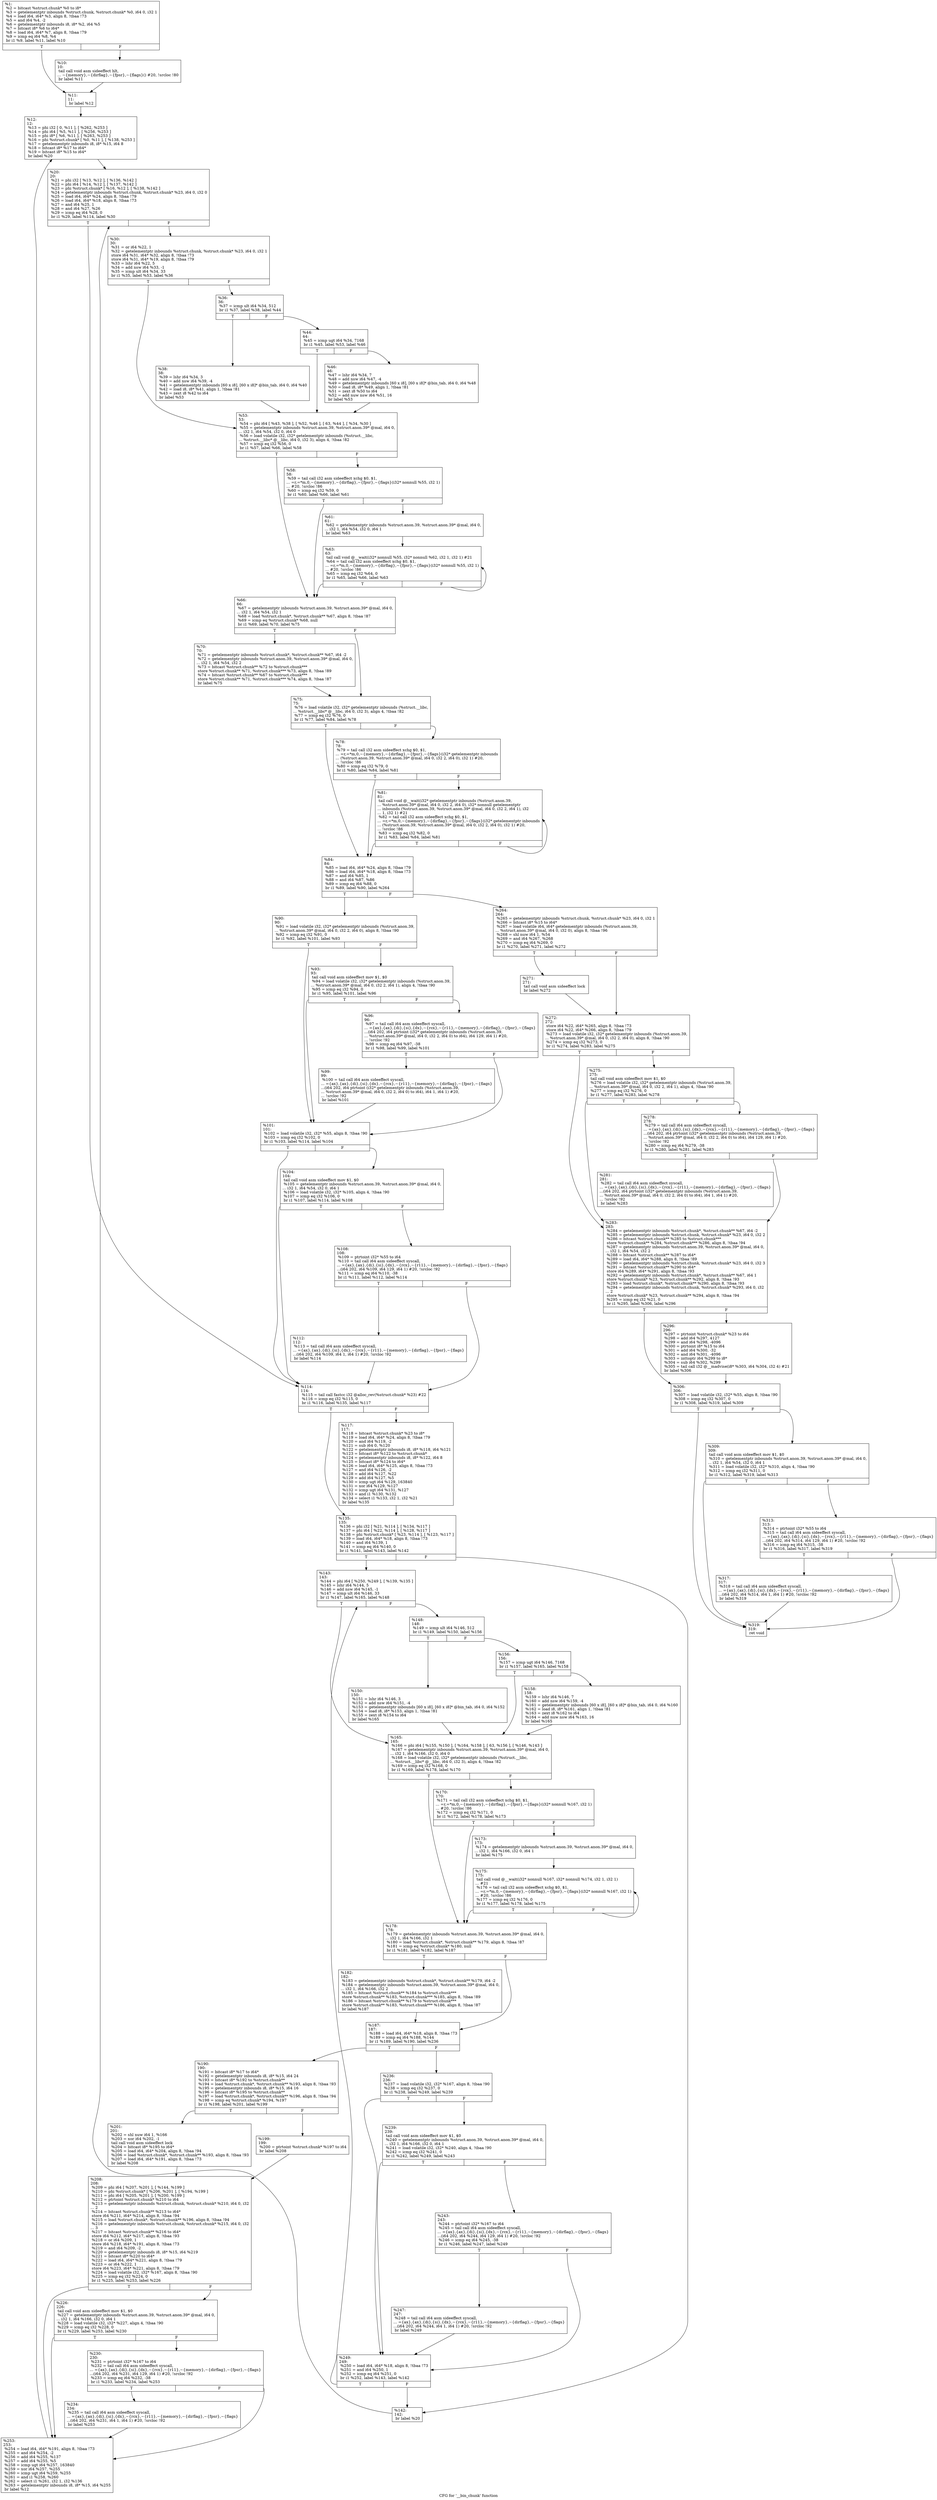 digraph "CFG for '__bin_chunk' function" {
	label="CFG for '__bin_chunk' function";

	Node0x2290db0 [shape=record,label="{%1:\l  %2 = bitcast %struct.chunk* %0 to i8*\l  %3 = getelementptr inbounds %struct.chunk, %struct.chunk* %0, i64 0, i32 1\l  %4 = load i64, i64* %3, align 8, !tbaa !73\l  %5 = and i64 %4, -2\l  %6 = getelementptr inbounds i8, i8* %2, i64 %5\l  %7 = bitcast i8* %6 to i64*\l  %8 = load i64, i64* %7, align 8, !tbaa !79\l  %9 = icmp eq i64 %8, %4\l  br i1 %9, label %11, label %10\l|{<s0>T|<s1>F}}"];
	Node0x2290db0:s0 -> Node0x2291090;
	Node0x2290db0:s1 -> Node0x2291040;
	Node0x2291040 [shape=record,label="{%10:\l10:                                               \l  tail call void asm sideeffect hlt,\l... ~\{memory\},~\{dirflag\},~\{fpsr\},~\{flags\}() #20, !srcloc !80\l  br label %11\l}"];
	Node0x2291040 -> Node0x2291090;
	Node0x2291090 [shape=record,label="{%11:\l11:                                               \l  br label %12\l}"];
	Node0x2291090 -> Node0x22910e0;
	Node0x22910e0 [shape=record,label="{%12:\l12:                                               \l  %13 = phi i32 [ 0, %11 ], [ %262, %253 ]\l  %14 = phi i64 [ %5, %11 ], [ %256, %253 ]\l  %15 = phi i8* [ %6, %11 ], [ %263, %253 ]\l  %16 = phi %struct.chunk* [ %0, %11 ], [ %138, %253 ]\l  %17 = getelementptr inbounds i8, i8* %15, i64 8\l  %18 = bitcast i8* %17 to i64*\l  %19 = bitcast i8* %15 to i64*\l  br label %20\l}"];
	Node0x22910e0 -> Node0x2291130;
	Node0x2291130 [shape=record,label="{%20:\l20:                                               \l  %21 = phi i32 [ %13, %12 ], [ %136, %142 ]\l  %22 = phi i64 [ %14, %12 ], [ %137, %142 ]\l  %23 = phi %struct.chunk* [ %16, %12 ], [ %138, %142 ]\l  %24 = getelementptr inbounds %struct.chunk, %struct.chunk* %23, i64 0, i32 0\l  %25 = load i64, i64* %24, align 8, !tbaa !79\l  %26 = load i64, i64* %18, align 8, !tbaa !73\l  %27 = and i64 %25, 1\l  %28 = and i64 %27, %26\l  %29 = icmp eq i64 %28, 0\l  br i1 %29, label %114, label %30\l|{<s0>T|<s1>F}}"];
	Node0x2291130:s0 -> Node0x22918b0;
	Node0x2291130:s1 -> Node0x2291180;
	Node0x2291180 [shape=record,label="{%30:\l30:                                               \l  %31 = or i64 %22, 1\l  %32 = getelementptr inbounds %struct.chunk, %struct.chunk* %23, i64 0, i32 1\l  store i64 %31, i64* %32, align 8, !tbaa !73\l  store i64 %31, i64* %19, align 8, !tbaa !79\l  %33 = lshr i64 %22, 5\l  %34 = add nsw i64 %33, -1\l  %35 = icmp ult i64 %34, 33\l  br i1 %35, label %53, label %36\l|{<s0>T|<s1>F}}"];
	Node0x2291180:s0 -> Node0x2291310;
	Node0x2291180:s1 -> Node0x22911d0;
	Node0x22911d0 [shape=record,label="{%36:\l36:                                               \l  %37 = icmp ult i64 %34, 512\l  br i1 %37, label %38, label %44\l|{<s0>T|<s1>F}}"];
	Node0x22911d0:s0 -> Node0x2291220;
	Node0x22911d0:s1 -> Node0x2291270;
	Node0x2291220 [shape=record,label="{%38:\l38:                                               \l  %39 = lshr i64 %34, 3\l  %40 = add nsw i64 %39, -4\l  %41 = getelementptr inbounds [60 x i8], [60 x i8]* @bin_tab, i64 0, i64 %40\l  %42 = load i8, i8* %41, align 1, !tbaa !81\l  %43 = zext i8 %42 to i64\l  br label %53\l}"];
	Node0x2291220 -> Node0x2291310;
	Node0x2291270 [shape=record,label="{%44:\l44:                                               \l  %45 = icmp ugt i64 %34, 7168\l  br i1 %45, label %53, label %46\l|{<s0>T|<s1>F}}"];
	Node0x2291270:s0 -> Node0x2291310;
	Node0x2291270:s1 -> Node0x22912c0;
	Node0x22912c0 [shape=record,label="{%46:\l46:                                               \l  %47 = lshr i64 %34, 7\l  %48 = add nsw i64 %47, -4\l  %49 = getelementptr inbounds [60 x i8], [60 x i8]* @bin_tab, i64 0, i64 %48\l  %50 = load i8, i8* %49, align 1, !tbaa !81\l  %51 = zext i8 %50 to i64\l  %52 = add nuw nsw i64 %51, 16\l  br label %53\l}"];
	Node0x22912c0 -> Node0x2291310;
	Node0x2291310 [shape=record,label="{%53:\l53:                                               \l  %54 = phi i64 [ %43, %38 ], [ %52, %46 ], [ 63, %44 ], [ %34, %30 ]\l  %55 = getelementptr inbounds %struct.anon.39, %struct.anon.39* @mal, i64 0,\l... i32 1, i64 %54, i32 0, i64 0\l  %56 = load volatile i32, i32* getelementptr inbounds (%struct.__libc,\l... %struct.__libc* @__libc, i64 0, i32 3), align 4, !tbaa !82\l  %57 = icmp eq i32 %56, 0\l  br i1 %57, label %66, label %58\l|{<s0>T|<s1>F}}"];
	Node0x2291310:s0 -> Node0x2291450;
	Node0x2291310:s1 -> Node0x2291360;
	Node0x2291360 [shape=record,label="{%58:\l58:                                               \l  %59 = tail call i32 asm sideeffect xchg $0, $1,\l... =r,=*m,0,~\{memory\},~\{dirflag\},~\{fpsr\},~\{flags\}(i32* nonnull %55, i32 1)\l... #20, !srcloc !86\l  %60 = icmp eq i32 %59, 0\l  br i1 %60, label %66, label %61\l|{<s0>T|<s1>F}}"];
	Node0x2291360:s0 -> Node0x2291450;
	Node0x2291360:s1 -> Node0x22913b0;
	Node0x22913b0 [shape=record,label="{%61:\l61:                                               \l  %62 = getelementptr inbounds %struct.anon.39, %struct.anon.39* @mal, i64 0,\l... i32 1, i64 %54, i32 0, i64 1\l  br label %63\l}"];
	Node0x22913b0 -> Node0x2291400;
	Node0x2291400 [shape=record,label="{%63:\l63:                                               \l  tail call void @__wait(i32* nonnull %55, i32* nonnull %62, i32 1, i32 1) #21\l  %64 = tail call i32 asm sideeffect xchg $0, $1,\l... =r,=*m,0,~\{memory\},~\{dirflag\},~\{fpsr\},~\{flags\}(i32* nonnull %55, i32 1)\l... #20, !srcloc !86\l  %65 = icmp eq i32 %64, 0\l  br i1 %65, label %66, label %63\l|{<s0>T|<s1>F}}"];
	Node0x2291400:s0 -> Node0x2291450;
	Node0x2291400:s1 -> Node0x2291400;
	Node0x2291450 [shape=record,label="{%66:\l66:                                               \l  %67 = getelementptr inbounds %struct.anon.39, %struct.anon.39* @mal, i64 0,\l... i32 1, i64 %54, i32 1\l  %68 = load %struct.chunk*, %struct.chunk** %67, align 8, !tbaa !87\l  %69 = icmp eq %struct.chunk* %68, null\l  br i1 %69, label %70, label %75\l|{<s0>T|<s1>F}}"];
	Node0x2291450:s0 -> Node0x22914a0;
	Node0x2291450:s1 -> Node0x22914f0;
	Node0x22914a0 [shape=record,label="{%70:\l70:                                               \l  %71 = getelementptr inbounds %struct.chunk*, %struct.chunk** %67, i64 -2\l  %72 = getelementptr inbounds %struct.anon.39, %struct.anon.39* @mal, i64 0,\l... i32 1, i64 %54, i32 2\l  %73 = bitcast %struct.chunk** %72 to %struct.chunk***\l  store %struct.chunk** %71, %struct.chunk*** %73, align 8, !tbaa !89\l  %74 = bitcast %struct.chunk** %67 to %struct.chunk***\l  store %struct.chunk** %71, %struct.chunk*** %74, align 8, !tbaa !87\l  br label %75\l}"];
	Node0x22914a0 -> Node0x22914f0;
	Node0x22914f0 [shape=record,label="{%75:\l75:                                               \l  %76 = load volatile i32, i32* getelementptr inbounds (%struct.__libc,\l... %struct.__libc* @__libc, i64 0, i32 3), align 4, !tbaa !82\l  %77 = icmp eq i32 %76, 0\l  br i1 %77, label %84, label %78\l|{<s0>T|<s1>F}}"];
	Node0x22914f0:s0 -> Node0x22915e0;
	Node0x22914f0:s1 -> Node0x2291540;
	Node0x2291540 [shape=record,label="{%78:\l78:                                               \l  %79 = tail call i32 asm sideeffect xchg $0, $1,\l... =r,=*m,0,~\{memory\},~\{dirflag\},~\{fpsr\},~\{flags\}(i32* getelementptr inbounds\l... (%struct.anon.39, %struct.anon.39* @mal, i64 0, i32 2, i64 0), i32 1) #20,\l... !srcloc !86\l  %80 = icmp eq i32 %79, 0\l  br i1 %80, label %84, label %81\l|{<s0>T|<s1>F}}"];
	Node0x2291540:s0 -> Node0x22915e0;
	Node0x2291540:s1 -> Node0x2291590;
	Node0x2291590 [shape=record,label="{%81:\l81:                                               \l  tail call void @__wait(i32* getelementptr inbounds (%struct.anon.39,\l... %struct.anon.39* @mal, i64 0, i32 2, i64 0), i32* nonnull getelementptr\l... inbounds (%struct.anon.39, %struct.anon.39* @mal, i64 0, i32 2, i64 1), i32\l... 1, i32 1) #21\l  %82 = tail call i32 asm sideeffect xchg $0, $1,\l... =r,=*m,0,~\{memory\},~\{dirflag\},~\{fpsr\},~\{flags\}(i32* getelementptr inbounds\l... (%struct.anon.39, %struct.anon.39* @mal, i64 0, i32 2, i64 0), i32 1) #20,\l... !srcloc !86\l  %83 = icmp eq i32 %82, 0\l  br i1 %83, label %84, label %81\l|{<s0>T|<s1>F}}"];
	Node0x2291590:s0 -> Node0x22915e0;
	Node0x2291590:s1 -> Node0x2291590;
	Node0x22915e0 [shape=record,label="{%84:\l84:                                               \l  %85 = load i64, i64* %24, align 8, !tbaa !79\l  %86 = load i64, i64* %18, align 8, !tbaa !73\l  %87 = and i64 %85, 1\l  %88 = and i64 %87, %86\l  %89 = icmp eq i64 %88, 0\l  br i1 %89, label %90, label %264\l|{<s0>T|<s1>F}}"];
	Node0x22915e0:s0 -> Node0x2291630;
	Node0x22915e0:s1 -> Node0x22921c0;
	Node0x2291630 [shape=record,label="{%90:\l90:                                               \l  %91 = load volatile i32, i32* getelementptr inbounds (%struct.anon.39,\l... %struct.anon.39* @mal, i64 0, i32 2, i64 0), align 8, !tbaa !90\l  %92 = icmp eq i32 %91, 0\l  br i1 %92, label %101, label %93\l|{<s0>T|<s1>F}}"];
	Node0x2291630:s0 -> Node0x2291770;
	Node0x2291630:s1 -> Node0x2291680;
	Node0x2291680 [shape=record,label="{%93:\l93:                                               \l  tail call void asm sideeffect mov $1, $0 \l  %94 = load volatile i32, i32* getelementptr inbounds (%struct.anon.39,\l... %struct.anon.39* @mal, i64 0, i32 2, i64 1), align 4, !tbaa !90\l  %95 = icmp eq i32 %94, 0\l  br i1 %95, label %101, label %96\l|{<s0>T|<s1>F}}"];
	Node0x2291680:s0 -> Node0x2291770;
	Node0x2291680:s1 -> Node0x22916d0;
	Node0x22916d0 [shape=record,label="{%96:\l96:                                               \l  %97 = tail call i64 asm sideeffect syscall,\l... =\{ax\},\{ax\},\{di\},\{si\},\{dx\},~\{rcx\},~\{r11\},~\{memory\},~\{dirflag\},~\{fpsr\},~\{flags\}\l...(i64 202, i64 ptrtoint (i32* getelementptr inbounds (%struct.anon.39,\l... %struct.anon.39* @mal, i64 0, i32 2, i64 0) to i64), i64 129, i64 1) #20,\l... !srcloc !92\l  %98 = icmp eq i64 %97, -38\l  br i1 %98, label %99, label %101\l|{<s0>T|<s1>F}}"];
	Node0x22916d0:s0 -> Node0x2291720;
	Node0x22916d0:s1 -> Node0x2291770;
	Node0x2291720 [shape=record,label="{%99:\l99:                                               \l  %100 = tail call i64 asm sideeffect syscall,\l... =\{ax\},\{ax\},\{di\},\{si\},\{dx\},~\{rcx\},~\{r11\},~\{memory\},~\{dirflag\},~\{fpsr\},~\{flags\}\l...(i64 202, i64 ptrtoint (i32* getelementptr inbounds (%struct.anon.39,\l... %struct.anon.39* @mal, i64 0, i32 2, i64 0) to i64), i64 1, i64 1) #20,\l... !srcloc !92\l  br label %101\l}"];
	Node0x2291720 -> Node0x2291770;
	Node0x2291770 [shape=record,label="{%101:\l101:                                              \l  %102 = load volatile i32, i32* %55, align 8, !tbaa !90\l  %103 = icmp eq i32 %102, 0\l  br i1 %103, label %114, label %104\l|{<s0>T|<s1>F}}"];
	Node0x2291770:s0 -> Node0x22918b0;
	Node0x2291770:s1 -> Node0x22917c0;
	Node0x22917c0 [shape=record,label="{%104:\l104:                                              \l  tail call void asm sideeffect mov $1, $0 \l  %105 = getelementptr inbounds %struct.anon.39, %struct.anon.39* @mal, i64 0,\l... i32 1, i64 %54, i32 0, i64 1\l  %106 = load volatile i32, i32* %105, align 4, !tbaa !90\l  %107 = icmp eq i32 %106, 0\l  br i1 %107, label %114, label %108\l|{<s0>T|<s1>F}}"];
	Node0x22917c0:s0 -> Node0x22918b0;
	Node0x22917c0:s1 -> Node0x2291810;
	Node0x2291810 [shape=record,label="{%108:\l108:                                              \l  %109 = ptrtoint i32* %55 to i64\l  %110 = tail call i64 asm sideeffect syscall,\l... =\{ax\},\{ax\},\{di\},\{si\},\{dx\},~\{rcx\},~\{r11\},~\{memory\},~\{dirflag\},~\{fpsr\},~\{flags\}\l...(i64 202, i64 %109, i64 129, i64 1) #20, !srcloc !92\l  %111 = icmp eq i64 %110, -38\l  br i1 %111, label %112, label %114\l|{<s0>T|<s1>F}}"];
	Node0x2291810:s0 -> Node0x2291860;
	Node0x2291810:s1 -> Node0x22918b0;
	Node0x2291860 [shape=record,label="{%112:\l112:                                              \l  %113 = tail call i64 asm sideeffect syscall,\l... =\{ax\},\{ax\},\{di\},\{si\},\{dx\},~\{rcx\},~\{r11\},~\{memory\},~\{dirflag\},~\{fpsr\},~\{flags\}\l...(i64 202, i64 %109, i64 1, i64 1) #20, !srcloc !92\l  br label %114\l}"];
	Node0x2291860 -> Node0x22918b0;
	Node0x22918b0 [shape=record,label="{%114:\l114:                                              \l  %115 = tail call fastcc i32 @alloc_rev(%struct.chunk* %23) #22\l  %116 = icmp eq i32 %115, 0\l  br i1 %116, label %135, label %117\l|{<s0>T|<s1>F}}"];
	Node0x22918b0:s0 -> Node0x2291950;
	Node0x22918b0:s1 -> Node0x2291900;
	Node0x2291900 [shape=record,label="{%117:\l117:                                              \l  %118 = bitcast %struct.chunk* %23 to i8*\l  %119 = load i64, i64* %24, align 8, !tbaa !79\l  %120 = and i64 %119, -2\l  %121 = sub i64 0, %120\l  %122 = getelementptr inbounds i8, i8* %118, i64 %121\l  %123 = bitcast i8* %122 to %struct.chunk*\l  %124 = getelementptr inbounds i8, i8* %122, i64 8\l  %125 = bitcast i8* %124 to i64*\l  %126 = load i64, i64* %125, align 8, !tbaa !73\l  %127 = and i64 %126, -2\l  %128 = add i64 %127, %22\l  %129 = add i64 %127, %5\l  %130 = icmp ugt i64 %129, 163840\l  %131 = xor i64 %129, %127\l  %132 = icmp ugt i64 %131, %127\l  %133 = and i1 %130, %132\l  %134 = select i1 %133, i32 1, i32 %21\l  br label %135\l}"];
	Node0x2291900 -> Node0x2291950;
	Node0x2291950 [shape=record,label="{%135:\l135:                                              \l  %136 = phi i32 [ %21, %114 ], [ %134, %117 ]\l  %137 = phi i64 [ %22, %114 ], [ %128, %117 ]\l  %138 = phi %struct.chunk* [ %23, %114 ], [ %123, %117 ]\l  %139 = load i64, i64* %18, align 8, !tbaa !73\l  %140 = and i64 %139, 1\l  %141 = icmp eq i64 %140, 0\l  br i1 %141, label %143, label %142\l|{<s0>T|<s1>F}}"];
	Node0x2291950:s0 -> Node0x22919f0;
	Node0x2291950:s1 -> Node0x22919a0;
	Node0x22919a0 [shape=record,label="{%142:\l142:                                              \l  br label %20\l}"];
	Node0x22919a0 -> Node0x2291130;
	Node0x22919f0 [shape=record,label="{%143:\l143:                                              \l  %144 = phi i64 [ %250, %249 ], [ %139, %135 ]\l  %145 = lshr i64 %144, 5\l  %146 = add nsw i64 %145, -1\l  %147 = icmp ult i64 %146, 33\l  br i1 %147, label %165, label %148\l|{<s0>T|<s1>F}}"];
	Node0x22919f0:s0 -> Node0x2291b80;
	Node0x22919f0:s1 -> Node0x2291a40;
	Node0x2291a40 [shape=record,label="{%148:\l148:                                              \l  %149 = icmp ult i64 %146, 512\l  br i1 %149, label %150, label %156\l|{<s0>T|<s1>F}}"];
	Node0x2291a40:s0 -> Node0x2291a90;
	Node0x2291a40:s1 -> Node0x2291ae0;
	Node0x2291a90 [shape=record,label="{%150:\l150:                                              \l  %151 = lshr i64 %146, 3\l  %152 = add nsw i64 %151, -4\l  %153 = getelementptr inbounds [60 x i8], [60 x i8]* @bin_tab, i64 0, i64 %152\l  %154 = load i8, i8* %153, align 1, !tbaa !81\l  %155 = zext i8 %154 to i64\l  br label %165\l}"];
	Node0x2291a90 -> Node0x2291b80;
	Node0x2291ae0 [shape=record,label="{%156:\l156:                                              \l  %157 = icmp ugt i64 %146, 7168\l  br i1 %157, label %165, label %158\l|{<s0>T|<s1>F}}"];
	Node0x2291ae0:s0 -> Node0x2291b80;
	Node0x2291ae0:s1 -> Node0x2291b30;
	Node0x2291b30 [shape=record,label="{%158:\l158:                                              \l  %159 = lshr i64 %146, 7\l  %160 = add nsw i64 %159, -4\l  %161 = getelementptr inbounds [60 x i8], [60 x i8]* @bin_tab, i64 0, i64 %160\l  %162 = load i8, i8* %161, align 1, !tbaa !81\l  %163 = zext i8 %162 to i64\l  %164 = add nuw nsw i64 %163, 16\l  br label %165\l}"];
	Node0x2291b30 -> Node0x2291b80;
	Node0x2291b80 [shape=record,label="{%165:\l165:                                              \l  %166 = phi i64 [ %155, %150 ], [ %164, %158 ], [ 63, %156 ], [ %146, %143 ]\l  %167 = getelementptr inbounds %struct.anon.39, %struct.anon.39* @mal, i64 0,\l... i32 1, i64 %166, i32 0, i64 0\l  %168 = load volatile i32, i32* getelementptr inbounds (%struct.__libc,\l... %struct.__libc* @__libc, i64 0, i32 3), align 4, !tbaa !82\l  %169 = icmp eq i32 %168, 0\l  br i1 %169, label %178, label %170\l|{<s0>T|<s1>F}}"];
	Node0x2291b80:s0 -> Node0x2291cc0;
	Node0x2291b80:s1 -> Node0x2291bd0;
	Node0x2291bd0 [shape=record,label="{%170:\l170:                                              \l  %171 = tail call i32 asm sideeffect xchg $0, $1,\l... =r,=*m,0,~\{memory\},~\{dirflag\},~\{fpsr\},~\{flags\}(i32* nonnull %167, i32 1)\l... #20, !srcloc !86\l  %172 = icmp eq i32 %171, 0\l  br i1 %172, label %178, label %173\l|{<s0>T|<s1>F}}"];
	Node0x2291bd0:s0 -> Node0x2291cc0;
	Node0x2291bd0:s1 -> Node0x2291c20;
	Node0x2291c20 [shape=record,label="{%173:\l173:                                              \l  %174 = getelementptr inbounds %struct.anon.39, %struct.anon.39* @mal, i64 0,\l... i32 1, i64 %166, i32 0, i64 1\l  br label %175\l}"];
	Node0x2291c20 -> Node0x2291c70;
	Node0x2291c70 [shape=record,label="{%175:\l175:                                              \l  tail call void @__wait(i32* nonnull %167, i32* nonnull %174, i32 1, i32 1)\l... #21\l  %176 = tail call i32 asm sideeffect xchg $0, $1,\l... =r,=*m,0,~\{memory\},~\{dirflag\},~\{fpsr\},~\{flags\}(i32* nonnull %167, i32 1)\l... #20, !srcloc !86\l  %177 = icmp eq i32 %176, 0\l  br i1 %177, label %178, label %175\l|{<s0>T|<s1>F}}"];
	Node0x2291c70:s0 -> Node0x2291cc0;
	Node0x2291c70:s1 -> Node0x2291c70;
	Node0x2291cc0 [shape=record,label="{%178:\l178:                                              \l  %179 = getelementptr inbounds %struct.anon.39, %struct.anon.39* @mal, i64 0,\l... i32 1, i64 %166, i32 1\l  %180 = load %struct.chunk*, %struct.chunk** %179, align 8, !tbaa !87\l  %181 = icmp eq %struct.chunk* %180, null\l  br i1 %181, label %182, label %187\l|{<s0>T|<s1>F}}"];
	Node0x2291cc0:s0 -> Node0x2291d10;
	Node0x2291cc0:s1 -> Node0x2291d60;
	Node0x2291d10 [shape=record,label="{%182:\l182:                                              \l  %183 = getelementptr inbounds %struct.chunk*, %struct.chunk** %179, i64 -2\l  %184 = getelementptr inbounds %struct.anon.39, %struct.anon.39* @mal, i64 0,\l... i32 1, i64 %166, i32 2\l  %185 = bitcast %struct.chunk** %184 to %struct.chunk***\l  store %struct.chunk** %183, %struct.chunk*** %185, align 8, !tbaa !89\l  %186 = bitcast %struct.chunk** %179 to %struct.chunk***\l  store %struct.chunk** %183, %struct.chunk*** %186, align 8, !tbaa !87\l  br label %187\l}"];
	Node0x2291d10 -> Node0x2291d60;
	Node0x2291d60 [shape=record,label="{%187:\l187:                                              \l  %188 = load i64, i64* %18, align 8, !tbaa !73\l  %189 = icmp eq i64 %188, %144\l  br i1 %189, label %190, label %236\l|{<s0>T|<s1>F}}"];
	Node0x2291d60:s0 -> Node0x2291db0;
	Node0x2291d60:s1 -> Node0x2291fe0;
	Node0x2291db0 [shape=record,label="{%190:\l190:                                              \l  %191 = bitcast i8* %17 to i64*\l  %192 = getelementptr inbounds i8, i8* %15, i64 24\l  %193 = bitcast i8* %192 to %struct.chunk**\l  %194 = load %struct.chunk*, %struct.chunk** %193, align 8, !tbaa !93\l  %195 = getelementptr inbounds i8, i8* %15, i64 16\l  %196 = bitcast i8* %195 to %struct.chunk**\l  %197 = load %struct.chunk*, %struct.chunk** %196, align 8, !tbaa !94\l  %198 = icmp eq %struct.chunk* %194, %197\l  br i1 %198, label %201, label %199\l|{<s0>T|<s1>F}}"];
	Node0x2291db0:s0 -> Node0x2291e50;
	Node0x2291db0:s1 -> Node0x2291e00;
	Node0x2291e00 [shape=record,label="{%199:\l199:                                              \l  %200 = ptrtoint %struct.chunk* %197 to i64\l  br label %208\l}"];
	Node0x2291e00 -> Node0x2291ea0;
	Node0x2291e50 [shape=record,label="{%201:\l201:                                              \l  %202 = shl nuw i64 1, %166\l  %203 = xor i64 %202, -1\l  tail call void asm sideeffect lock \l  %204 = bitcast i8* %195 to i64*\l  %205 = load i64, i64* %204, align 8, !tbaa !94\l  %206 = load %struct.chunk*, %struct.chunk** %193, align 8, !tbaa !93\l  %207 = load i64, i64* %191, align 8, !tbaa !73\l  br label %208\l}"];
	Node0x2291e50 -> Node0x2291ea0;
	Node0x2291ea0 [shape=record,label="{%208:\l208:                                              \l  %209 = phi i64 [ %207, %201 ], [ %144, %199 ]\l  %210 = phi %struct.chunk* [ %206, %201 ], [ %194, %199 ]\l  %211 = phi i64 [ %205, %201 ], [ %200, %199 ]\l  %212 = ptrtoint %struct.chunk* %210 to i64\l  %213 = getelementptr inbounds %struct.chunk, %struct.chunk* %210, i64 0, i32\l... 2\l  %214 = bitcast %struct.chunk** %213 to i64*\l  store i64 %211, i64* %214, align 8, !tbaa !94\l  %215 = load %struct.chunk*, %struct.chunk** %196, align 8, !tbaa !94\l  %216 = getelementptr inbounds %struct.chunk, %struct.chunk* %215, i64 0, i32\l... 3\l  %217 = bitcast %struct.chunk** %216 to i64*\l  store i64 %212, i64* %217, align 8, !tbaa !93\l  %218 = or i64 %209, 1\l  store i64 %218, i64* %191, align 8, !tbaa !73\l  %219 = and i64 %209, -2\l  %220 = getelementptr inbounds i8, i8* %15, i64 %219\l  %221 = bitcast i8* %220 to i64*\l  %222 = load i64, i64* %221, align 8, !tbaa !79\l  %223 = or i64 %222, 1\l  store i64 %223, i64* %221, align 8, !tbaa !79\l  %224 = load volatile i32, i32* %167, align 8, !tbaa !90\l  %225 = icmp eq i32 %224, 0\l  br i1 %225, label %253, label %226\l|{<s0>T|<s1>F}}"];
	Node0x2291ea0:s0 -> Node0x2292170;
	Node0x2291ea0:s1 -> Node0x2291ef0;
	Node0x2291ef0 [shape=record,label="{%226:\l226:                                              \l  tail call void asm sideeffect mov $1, $0 \l  %227 = getelementptr inbounds %struct.anon.39, %struct.anon.39* @mal, i64 0,\l... i32 1, i64 %166, i32 0, i64 1\l  %228 = load volatile i32, i32* %227, align 4, !tbaa !90\l  %229 = icmp eq i32 %228, 0\l  br i1 %229, label %253, label %230\l|{<s0>T|<s1>F}}"];
	Node0x2291ef0:s0 -> Node0x2292170;
	Node0x2291ef0:s1 -> Node0x2291f40;
	Node0x2291f40 [shape=record,label="{%230:\l230:                                              \l  %231 = ptrtoint i32* %167 to i64\l  %232 = tail call i64 asm sideeffect syscall,\l... =\{ax\},\{ax\},\{di\},\{si\},\{dx\},~\{rcx\},~\{r11\},~\{memory\},~\{dirflag\},~\{fpsr\},~\{flags\}\l...(i64 202, i64 %231, i64 129, i64 1) #20, !srcloc !92\l  %233 = icmp eq i64 %232, -38\l  br i1 %233, label %234, label %253\l|{<s0>T|<s1>F}}"];
	Node0x2291f40:s0 -> Node0x2291f90;
	Node0x2291f40:s1 -> Node0x2292170;
	Node0x2291f90 [shape=record,label="{%234:\l234:                                              \l  %235 = tail call i64 asm sideeffect syscall,\l... =\{ax\},\{ax\},\{di\},\{si\},\{dx\},~\{rcx\},~\{r11\},~\{memory\},~\{dirflag\},~\{fpsr\},~\{flags\}\l...(i64 202, i64 %231, i64 1, i64 1) #20, !srcloc !92\l  br label %253\l}"];
	Node0x2291f90 -> Node0x2292170;
	Node0x2291fe0 [shape=record,label="{%236:\l236:                                              \l  %237 = load volatile i32, i32* %167, align 8, !tbaa !90\l  %238 = icmp eq i32 %237, 0\l  br i1 %238, label %249, label %239\l|{<s0>T|<s1>F}}"];
	Node0x2291fe0:s0 -> Node0x2292120;
	Node0x2291fe0:s1 -> Node0x2292030;
	Node0x2292030 [shape=record,label="{%239:\l239:                                              \l  tail call void asm sideeffect mov $1, $0 \l  %240 = getelementptr inbounds %struct.anon.39, %struct.anon.39* @mal, i64 0,\l... i32 1, i64 %166, i32 0, i64 1\l  %241 = load volatile i32, i32* %240, align 4, !tbaa !90\l  %242 = icmp eq i32 %241, 0\l  br i1 %242, label %249, label %243\l|{<s0>T|<s1>F}}"];
	Node0x2292030:s0 -> Node0x2292120;
	Node0x2292030:s1 -> Node0x2292080;
	Node0x2292080 [shape=record,label="{%243:\l243:                                              \l  %244 = ptrtoint i32* %167 to i64\l  %245 = tail call i64 asm sideeffect syscall,\l... =\{ax\},\{ax\},\{di\},\{si\},\{dx\},~\{rcx\},~\{r11\},~\{memory\},~\{dirflag\},~\{fpsr\},~\{flags\}\l...(i64 202, i64 %244, i64 129, i64 1) #20, !srcloc !92\l  %246 = icmp eq i64 %245, -38\l  br i1 %246, label %247, label %249\l|{<s0>T|<s1>F}}"];
	Node0x2292080:s0 -> Node0x22920d0;
	Node0x2292080:s1 -> Node0x2292120;
	Node0x22920d0 [shape=record,label="{%247:\l247:                                              \l  %248 = tail call i64 asm sideeffect syscall,\l... =\{ax\},\{ax\},\{di\},\{si\},\{dx\},~\{rcx\},~\{r11\},~\{memory\},~\{dirflag\},~\{fpsr\},~\{flags\}\l...(i64 202, i64 %244, i64 1, i64 1) #20, !srcloc !92\l  br label %249\l}"];
	Node0x22920d0 -> Node0x2292120;
	Node0x2292120 [shape=record,label="{%249:\l249:                                              \l  %250 = load i64, i64* %18, align 8, !tbaa !73\l  %251 = and i64 %250, 1\l  %252 = icmp eq i64 %251, 0\l  br i1 %252, label %143, label %142\l|{<s0>T|<s1>F}}"];
	Node0x2292120:s0 -> Node0x22919f0;
	Node0x2292120:s1 -> Node0x22919a0;
	Node0x2292170 [shape=record,label="{%253:\l253:                                              \l  %254 = load i64, i64* %191, align 8, !tbaa !73\l  %255 = and i64 %254, -2\l  %256 = add i64 %255, %137\l  %257 = add i64 %255, %5\l  %258 = icmp ugt i64 %257, 163840\l  %259 = xor i64 %257, %255\l  %260 = icmp ugt i64 %259, %255\l  %261 = and i1 %258, %260\l  %262 = select i1 %261, i32 1, i32 %136\l  %263 = getelementptr inbounds i8, i8* %15, i64 %255\l  br label %12\l}"];
	Node0x2292170 -> Node0x22910e0;
	Node0x22921c0 [shape=record,label="{%264:\l264:                                              \l  %265 = getelementptr inbounds %struct.chunk, %struct.chunk* %23, i64 0, i32 1\l  %266 = bitcast i8* %15 to i64*\l  %267 = load volatile i64, i64* getelementptr inbounds (%struct.anon.39,\l... %struct.anon.39* @mal, i64 0, i32 0), align 8, !tbaa !96\l  %268 = shl nuw i64 1, %54\l  %269 = and i64 %267, %268\l  %270 = icmp eq i64 %269, 0\l  br i1 %270, label %271, label %272\l|{<s0>T|<s1>F}}"];
	Node0x22921c0:s0 -> Node0x2292210;
	Node0x22921c0:s1 -> Node0x2292260;
	Node0x2292210 [shape=record,label="{%271:\l271:                                              \l  tail call void asm sideeffect lock \l  br label %272\l}"];
	Node0x2292210 -> Node0x2292260;
	Node0x2292260 [shape=record,label="{%272:\l272:                                              \l  store i64 %22, i64* %265, align 8, !tbaa !73\l  store i64 %22, i64* %266, align 8, !tbaa !79\l  %273 = load volatile i32, i32* getelementptr inbounds (%struct.anon.39,\l... %struct.anon.39* @mal, i64 0, i32 2, i64 0), align 8, !tbaa !90\l  %274 = icmp eq i32 %273, 0\l  br i1 %274, label %283, label %275\l|{<s0>T|<s1>F}}"];
	Node0x2292260:s0 -> Node0x22923a0;
	Node0x2292260:s1 -> Node0x22922b0;
	Node0x22922b0 [shape=record,label="{%275:\l275:                                              \l  tail call void asm sideeffect mov $1, $0 \l  %276 = load volatile i32, i32* getelementptr inbounds (%struct.anon.39,\l... %struct.anon.39* @mal, i64 0, i32 2, i64 1), align 4, !tbaa !90\l  %277 = icmp eq i32 %276, 0\l  br i1 %277, label %283, label %278\l|{<s0>T|<s1>F}}"];
	Node0x22922b0:s0 -> Node0x22923a0;
	Node0x22922b0:s1 -> Node0x2292300;
	Node0x2292300 [shape=record,label="{%278:\l278:                                              \l  %279 = tail call i64 asm sideeffect syscall,\l... =\{ax\},\{ax\},\{di\},\{si\},\{dx\},~\{rcx\},~\{r11\},~\{memory\},~\{dirflag\},~\{fpsr\},~\{flags\}\l...(i64 202, i64 ptrtoint (i32* getelementptr inbounds (%struct.anon.39,\l... %struct.anon.39* @mal, i64 0, i32 2, i64 0) to i64), i64 129, i64 1) #20,\l... !srcloc !92\l  %280 = icmp eq i64 %279, -38\l  br i1 %280, label %281, label %283\l|{<s0>T|<s1>F}}"];
	Node0x2292300:s0 -> Node0x2292350;
	Node0x2292300:s1 -> Node0x22923a0;
	Node0x2292350 [shape=record,label="{%281:\l281:                                              \l  %282 = tail call i64 asm sideeffect syscall,\l... =\{ax\},\{ax\},\{di\},\{si\},\{dx\},~\{rcx\},~\{r11\},~\{memory\},~\{dirflag\},~\{fpsr\},~\{flags\}\l...(i64 202, i64 ptrtoint (i32* getelementptr inbounds (%struct.anon.39,\l... %struct.anon.39* @mal, i64 0, i32 2, i64 0) to i64), i64 1, i64 1) #20,\l... !srcloc !92\l  br label %283\l}"];
	Node0x2292350 -> Node0x22923a0;
	Node0x22923a0 [shape=record,label="{%283:\l283:                                              \l  %284 = getelementptr inbounds %struct.chunk*, %struct.chunk** %67, i64 -2\l  %285 = getelementptr inbounds %struct.chunk, %struct.chunk* %23, i64 0, i32 2\l  %286 = bitcast %struct.chunk** %285 to %struct.chunk***\l  store %struct.chunk** %284, %struct.chunk*** %286, align 8, !tbaa !94\l  %287 = getelementptr inbounds %struct.anon.39, %struct.anon.39* @mal, i64 0,\l... i32 1, i64 %54, i32 2\l  %288 = bitcast %struct.chunk** %287 to i64*\l  %289 = load i64, i64* %288, align 8, !tbaa !89\l  %290 = getelementptr inbounds %struct.chunk, %struct.chunk* %23, i64 0, i32 3\l  %291 = bitcast %struct.chunk** %290 to i64*\l  store i64 %289, i64* %291, align 8, !tbaa !93\l  %292 = getelementptr inbounds %struct.chunk*, %struct.chunk** %67, i64 1\l  store %struct.chunk* %23, %struct.chunk** %292, align 8, !tbaa !93\l  %293 = load %struct.chunk*, %struct.chunk** %290, align 8, !tbaa !93\l  %294 = getelementptr inbounds %struct.chunk, %struct.chunk* %293, i64 0, i32\l... 2\l  store %struct.chunk* %23, %struct.chunk** %294, align 8, !tbaa !94\l  %295 = icmp eq i32 %21, 0\l  br i1 %295, label %306, label %296\l|{<s0>T|<s1>F}}"];
	Node0x22923a0:s0 -> Node0x2292440;
	Node0x22923a0:s1 -> Node0x22923f0;
	Node0x22923f0 [shape=record,label="{%296:\l296:                                              \l  %297 = ptrtoint %struct.chunk* %23 to i64\l  %298 = add i64 %297, 4127\l  %299 = and i64 %298, -4096\l  %300 = ptrtoint i8* %15 to i64\l  %301 = add i64 %300, -32\l  %302 = and i64 %301, -4096\l  %303 = inttoptr i64 %299 to i8*\l  %304 = sub i64 %302, %299\l  %305 = tail call i32 @__madvise(i8* %303, i64 %304, i32 4) #21\l  br label %306\l}"];
	Node0x22923f0 -> Node0x2292440;
	Node0x2292440 [shape=record,label="{%306:\l306:                                              \l  %307 = load volatile i32, i32* %55, align 8, !tbaa !90\l  %308 = icmp eq i32 %307, 0\l  br i1 %308, label %319, label %309\l|{<s0>T|<s1>F}}"];
	Node0x2292440:s0 -> Node0x2292580;
	Node0x2292440:s1 -> Node0x2292490;
	Node0x2292490 [shape=record,label="{%309:\l309:                                              \l  tail call void asm sideeffect mov $1, $0 \l  %310 = getelementptr inbounds %struct.anon.39, %struct.anon.39* @mal, i64 0,\l... i32 1, i64 %54, i32 0, i64 1\l  %311 = load volatile i32, i32* %310, align 4, !tbaa !90\l  %312 = icmp eq i32 %311, 0\l  br i1 %312, label %319, label %313\l|{<s0>T|<s1>F}}"];
	Node0x2292490:s0 -> Node0x2292580;
	Node0x2292490:s1 -> Node0x22924e0;
	Node0x22924e0 [shape=record,label="{%313:\l313:                                              \l  %314 = ptrtoint i32* %55 to i64\l  %315 = tail call i64 asm sideeffect syscall,\l... =\{ax\},\{ax\},\{di\},\{si\},\{dx\},~\{rcx\},~\{r11\},~\{memory\},~\{dirflag\},~\{fpsr\},~\{flags\}\l...(i64 202, i64 %314, i64 129, i64 1) #20, !srcloc !92\l  %316 = icmp eq i64 %315, -38\l  br i1 %316, label %317, label %319\l|{<s0>T|<s1>F}}"];
	Node0x22924e0:s0 -> Node0x2292530;
	Node0x22924e0:s1 -> Node0x2292580;
	Node0x2292530 [shape=record,label="{%317:\l317:                                              \l  %318 = tail call i64 asm sideeffect syscall,\l... =\{ax\},\{ax\},\{di\},\{si\},\{dx\},~\{rcx\},~\{r11\},~\{memory\},~\{dirflag\},~\{fpsr\},~\{flags\}\l...(i64 202, i64 %314, i64 1, i64 1) #20, !srcloc !92\l  br label %319\l}"];
	Node0x2292530 -> Node0x2292580;
	Node0x2292580 [shape=record,label="{%319:\l319:                                              \l  ret void\l}"];
}
